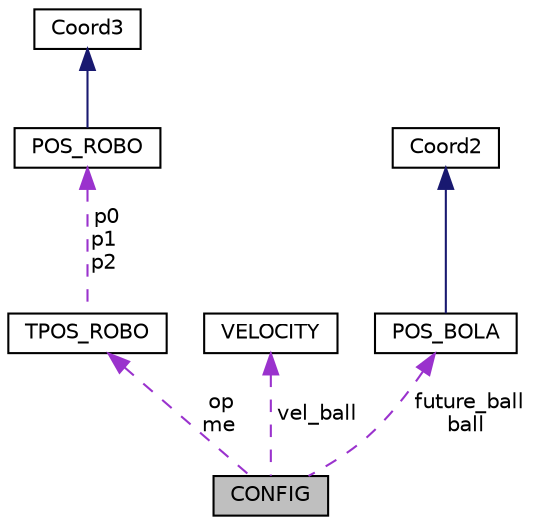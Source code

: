 digraph "CONFIG"
{
  edge [fontname="Helvetica",fontsize="10",labelfontname="Helvetica",labelfontsize="10"];
  node [fontname="Helvetica",fontsize="10",shape=record];
  Node1 [label="CONFIG",height=0.2,width=0.4,color="black", fillcolor="grey75", style="filled", fontcolor="black"];
  Node2 -> Node1 [dir="back",color="darkorchid3",fontsize="10",style="dashed",label=" op\nme" ,fontname="Helvetica"];
  Node2 [label="TPOS_ROBO",height=0.2,width=0.4,color="black", fillcolor="white", style="filled",URL="$structTPOS__ROBO.html"];
  Node3 -> Node2 [dir="back",color="darkorchid3",fontsize="10",style="dashed",label=" p0\np1\np2" ,fontname="Helvetica"];
  Node3 [label="POS_ROBO",height=0.2,width=0.4,color="black", fillcolor="white", style="filled",URL="$structPOS__ROBO.html"];
  Node4 -> Node3 [dir="back",color="midnightblue",fontsize="10",style="solid",fontname="Helvetica"];
  Node4 [label="Coord3",height=0.2,width=0.4,color="black", fillcolor="white", style="filled",URL="$structCoord3.html"];
  Node5 -> Node1 [dir="back",color="darkorchid3",fontsize="10",style="dashed",label=" vel_ball" ,fontname="Helvetica"];
  Node5 [label="VELOCITY",height=0.2,width=0.4,color="black", fillcolor="white", style="filled",URL="$structVELOCITY.html"];
  Node6 -> Node1 [dir="back",color="darkorchid3",fontsize="10",style="dashed",label=" future_ball\nball" ,fontname="Helvetica"];
  Node6 [label="POS_BOLA",height=0.2,width=0.4,color="black", fillcolor="white", style="filled",URL="$structPOS__BOLA.html"];
  Node7 -> Node6 [dir="back",color="midnightblue",fontsize="10",style="solid",fontname="Helvetica"];
  Node7 [label="Coord2",height=0.2,width=0.4,color="black", fillcolor="white", style="filled",URL="$structCoord2.html"];
}

